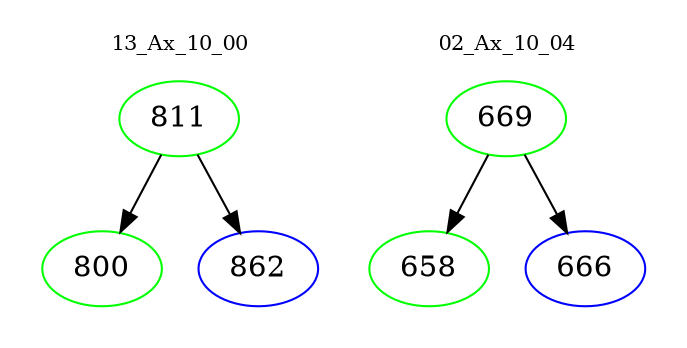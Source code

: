 digraph{
subgraph cluster_0 {
color = white
label = "13_Ax_10_00";
fontsize=10;
T0_811 [label="811", color="green"]
T0_811 -> T0_800 [color="black"]
T0_800 [label="800", color="green"]
T0_811 -> T0_862 [color="black"]
T0_862 [label="862", color="blue"]
}
subgraph cluster_1 {
color = white
label = "02_Ax_10_04";
fontsize=10;
T1_669 [label="669", color="green"]
T1_669 -> T1_658 [color="black"]
T1_658 [label="658", color="green"]
T1_669 -> T1_666 [color="black"]
T1_666 [label="666", color="blue"]
}
}
